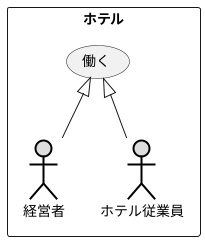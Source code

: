 @startuml 演習2-2
rectangle ホテル {
actor 経営者 #DDDDDD;line:black;line.bold;
actor ホテル従業員 #DDDDDD;line:black;line.bold;
usecase 働く
}
働く <|-- 経営者
働く <|-- ホテル従業員
@enduml